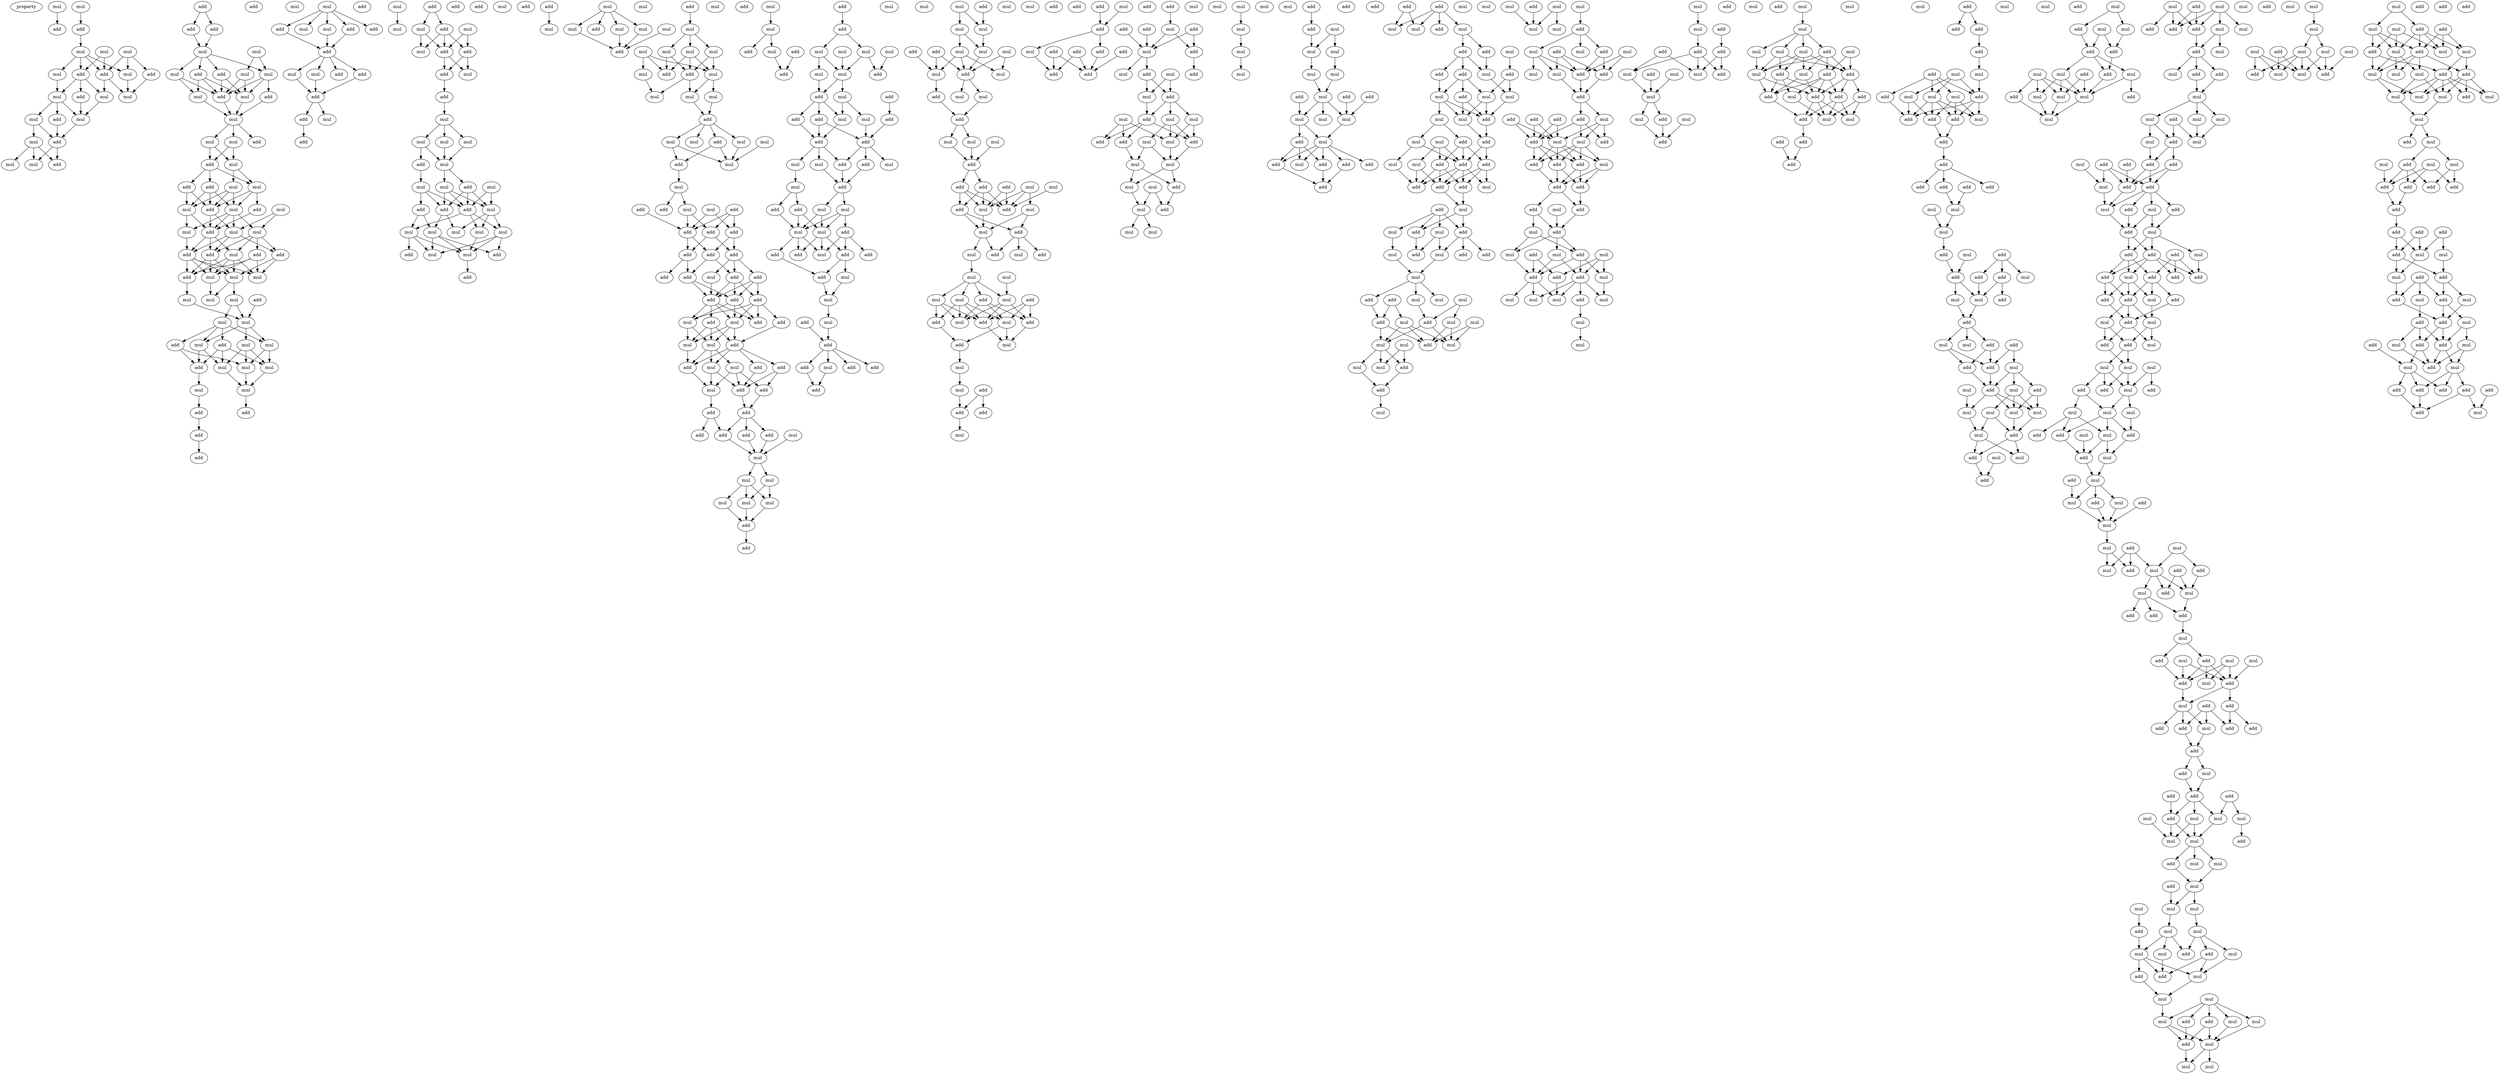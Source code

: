 digraph {
    node [fontcolor=black]
    property [mul=2,lf=1.9]
    0 [ label = mul ];
    1 [ label = add ];
    2 [ label = mul ];
    3 [ label = add ];
    4 [ label = mul ];
    5 [ label = mul ];
    6 [ label = mul ];
    7 [ label = add ];
    8 [ label = mul ];
    9 [ label = add ];
    10 [ label = add ];
    11 [ label = mul ];
    12 [ label = mul ];
    13 [ label = add ];
    14 [ label = mul ];
    15 [ label = mul ];
    16 [ label = mul ];
    17 [ label = add ];
    18 [ label = mul ];
    19 [ label = add ];
    20 [ label = mul ];
    21 [ label = mul ];
    22 [ label = mul ];
    23 [ label = add ];
    24 [ label = add ];
    25 [ label = add ];
    26 [ label = add ];
    27 [ label = add ];
    28 [ label = mul ];
    29 [ label = mul ];
    30 [ label = mul ];
    31 [ label = add ];
    32 [ label = mul ];
    33 [ label = mul ];
    34 [ label = add ];
    35 [ label = mul ];
    36 [ label = mul ];
    37 [ label = mul ];
    38 [ label = add ];
    39 [ label = add ];
    40 [ label = mul ];
    41 [ label = mul ];
    42 [ label = mul ];
    43 [ label = add ];
    44 [ label = mul ];
    45 [ label = add ];
    46 [ label = mul ];
    47 [ label = add ];
    48 [ label = mul ];
    49 [ label = add ];
    50 [ label = mul ];
    51 [ label = add ];
    52 [ label = add ];
    53 [ label = mul ];
    54 [ label = mul ];
    55 [ label = mul ];
    56 [ label = mul ];
    57 [ label = add ];
    58 [ label = mul ];
    59 [ label = add ];
    60 [ label = mul ];
    61 [ label = add ];
    62 [ label = add ];
    63 [ label = add ];
    64 [ label = mul ];
    65 [ label = mul ];
    66 [ label = mul ];
    67 [ label = add ];
    68 [ label = mul ];
    69 [ label = mul ];
    70 [ label = mul ];
    71 [ label = add ];
    72 [ label = mul ];
    73 [ label = mul ];
    74 [ label = mul ];
    75 [ label = add ];
    76 [ label = add ];
    77 [ label = mul ];
    78 [ label = mul ];
    79 [ label = mul ];
    80 [ label = mul ];
    81 [ label = mul ];
    82 [ label = add ];
    83 [ label = mul ];
    84 [ label = mul ];
    85 [ label = add ];
    86 [ label = add ];
    87 [ label = add ];
    88 [ label = add ];
    89 [ label = mul ];
    90 [ label = add ];
    91 [ label = mul ];
    92 [ label = mul ];
    93 [ label = add ];
    94 [ label = add ];
    95 [ label = add ];
    96 [ label = mul ];
    97 [ label = mul ];
    98 [ label = add ];
    99 [ label = add ];
    100 [ label = add ];
    101 [ label = add ];
    102 [ label = mul ];
    103 [ label = add ];
    104 [ label = mul ];
    105 [ label = add ];
    106 [ label = mul ];
    107 [ label = add ];
    108 [ label = mul ];
    109 [ label = mul ];
    110 [ label = add ];
    111 [ label = add ];
    112 [ label = add ];
    113 [ label = add ];
    114 [ label = mul ];
    115 [ label = add ];
    116 [ label = add ];
    117 [ label = mul ];
    118 [ label = mul ];
    119 [ label = add ];
    120 [ label = add ];
    121 [ label = add ];
    122 [ label = mul ];
    123 [ label = mul ];
    124 [ label = mul ];
    125 [ label = mul ];
    126 [ label = mul ];
    127 [ label = mul ];
    128 [ label = add ];
    129 [ label = add ];
    130 [ label = mul ];
    131 [ label = mul ];
    132 [ label = mul ];
    133 [ label = add ];
    134 [ label = add ];
    135 [ label = add ];
    136 [ label = mul ];
    137 [ label = mul ];
    138 [ label = mul ];
    139 [ label = mul ];
    140 [ label = mul ];
    141 [ label = mul ];
    142 [ label = add ];
    143 [ label = mul ];
    144 [ label = mul ];
    145 [ label = add ];
    146 [ label = add ];
    147 [ label = mul ];
    148 [ label = mul ];
    149 [ label = add ];
    150 [ label = mul ];
    151 [ label = mul ];
    152 [ label = mul ];
    153 [ label = add ];
    154 [ label = mul ];
    155 [ label = add ];
    156 [ label = mul ];
    157 [ label = mul ];
    158 [ label = mul ];
    159 [ label = mul ];
    160 [ label = mul ];
    161 [ label = mul ];
    162 [ label = add ];
    163 [ label = add ];
    164 [ label = mul ];
    165 [ label = mul ];
    166 [ label = mul ];
    167 [ label = mul ];
    168 [ label = mul ];
    169 [ label = add ];
    170 [ label = mul ];
    171 [ label = add ];
    172 [ label = mul ];
    173 [ label = mul ];
    174 [ label = mul ];
    175 [ label = add ];
    176 [ label = mul ];
    177 [ label = mul ];
    178 [ label = mul ];
    179 [ label = add ];
    180 [ label = add ];
    181 [ label = add ];
    182 [ label = mul ];
    183 [ label = add ];
    184 [ label = add ];
    185 [ label = add ];
    186 [ label = add ];
    187 [ label = add ];
    188 [ label = add ];
    189 [ label = mul ];
    190 [ label = add ];
    191 [ label = add ];
    192 [ label = add ];
    193 [ label = add ];
    194 [ label = add ];
    195 [ label = add ];
    196 [ label = add ];
    197 [ label = add ];
    198 [ label = add ];
    199 [ label = add ];
    200 [ label = mul ];
    201 [ label = mul ];
    202 [ label = mul ];
    203 [ label = add ];
    204 [ label = mul ];
    205 [ label = mul ];
    206 [ label = add ];
    207 [ label = mul ];
    208 [ label = add ];
    209 [ label = add ];
    210 [ label = mul ];
    211 [ label = add ];
    212 [ label = add ];
    213 [ label = add ];
    214 [ label = add ];
    215 [ label = add ];
    216 [ label = add ];
    217 [ label = add ];
    218 [ label = mul ];
    219 [ label = add ];
    220 [ label = mul ];
    221 [ label = mul ];
    222 [ label = mul ];
    223 [ label = mul ];
    224 [ label = mul ];
    225 [ label = mul ];
    226 [ label = add ];
    227 [ label = add ];
    228 [ label = mul ];
    229 [ label = add ];
    230 [ label = mul ];
    231 [ label = add ];
    232 [ label = add ];
    233 [ label = add ];
    234 [ label = mul ];
    235 [ label = add ];
    236 [ label = add ];
    237 [ label = mul ];
    238 [ label = mul ];
    239 [ label = mul ];
    240 [ label = mul ];
    241 [ label = mul ];
    242 [ label = add ];
    243 [ label = mul ];
    244 [ label = add ];
    245 [ label = mul ];
    246 [ label = add ];
    247 [ label = add ];
    248 [ label = mul ];
    249 [ label = add ];
    250 [ label = add ];
    251 [ label = mul ];
    252 [ label = add ];
    253 [ label = add ];
    254 [ label = mul ];
    255 [ label = mul ];
    256 [ label = add ];
    257 [ label = add ];
    258 [ label = mul ];
    259 [ label = add ];
    260 [ label = mul ];
    261 [ label = mul ];
    262 [ label = mul ];
    263 [ label = add ];
    264 [ label = add ];
    265 [ label = add ];
    266 [ label = mul ];
    267 [ label = mul ];
    268 [ label = add ];
    269 [ label = add ];
    270 [ label = add ];
    271 [ label = mul ];
    272 [ label = add ];
    273 [ label = add ];
    274 [ label = mul ];
    275 [ label = mul ];
    276 [ label = add ];
    277 [ label = mul ];
    278 [ label = mul ];
    279 [ label = add ];
    280 [ label = mul ];
    281 [ label = add ];
    282 [ label = mul ];
    283 [ label = add ];
    284 [ label = add ];
    285 [ label = add ];
    286 [ label = add ];
    287 [ label = mul ];
    288 [ label = mul ];
    289 [ label = mul ];
    290 [ label = mul ];
    291 [ label = mul ];
    292 [ label = mul ];
    293 [ label = mul ];
    294 [ label = add ];
    295 [ label = add ];
    296 [ label = mul ];
    297 [ label = add ];
    298 [ label = mul ];
    299 [ label = add ];
    300 [ label = mul ];
    301 [ label = mul ];
    302 [ label = add ];
    303 [ label = mul ];
    304 [ label = mul ];
    305 [ label = mul ];
    306 [ label = add ];
    307 [ label = add ];
    308 [ label = add ];
    309 [ label = add ];
    310 [ label = mul ];
    311 [ label = mul ];
    312 [ label = mul ];
    313 [ label = add ];
    314 [ label = add ];
    315 [ label = mul ];
    316 [ label = add ];
    317 [ label = mul ];
    318 [ label = add ];
    319 [ label = mul ];
    320 [ label = add ];
    321 [ label = mul ];
    322 [ label = mul ];
    323 [ label = mul ];
    324 [ label = mul ];
    325 [ label = add ];
    326 [ label = mul ];
    327 [ label = mul ];
    328 [ label = add ];
    329 [ label = add ];
    330 [ label = mul ];
    331 [ label = add ];
    332 [ label = mul ];
    333 [ label = add ];
    334 [ label = add ];
    335 [ label = mul ];
    336 [ label = mul ];
    337 [ label = add ];
    338 [ label = mul ];
    339 [ label = mul ];
    340 [ label = add ];
    341 [ label = add ];
    342 [ label = add ];
    343 [ label = add ];
    344 [ label = add ];
    345 [ label = mul ];
    346 [ label = mul ];
    347 [ label = add ];
    348 [ label = add ];
    349 [ label = mul ];
    350 [ label = add ];
    351 [ label = add ];
    352 [ label = add ];
    353 [ label = add ];
    354 [ label = add ];
    355 [ label = add ];
    356 [ label = add ];
    357 [ label = mul ];
    358 [ label = add ];
    359 [ label = add ];
    360 [ label = add ];
    361 [ label = mul ];
    362 [ label = add ];
    363 [ label = mul ];
    364 [ label = add ];
    365 [ label = add ];
    366 [ label = mul ];
    367 [ label = add ];
    368 [ label = mul ];
    369 [ label = mul ];
    370 [ label = mul ];
    371 [ label = mul ];
    372 [ label = mul ];
    373 [ label = add ];
    374 [ label = add ];
    375 [ label = mul ];
    376 [ label = add ];
    377 [ label = add ];
    378 [ label = mul ];
    379 [ label = mul ];
    380 [ label = mul ];
    381 [ label = mul ];
    382 [ label = add ];
    383 [ label = mul ];
    384 [ label = mul ];
    385 [ label = add ];
    386 [ label = mul ];
    387 [ label = mul ];
    388 [ label = mul ];
    389 [ label = mul ];
    390 [ label = mul ];
    391 [ label = mul ];
    392 [ label = mul ];
    393 [ label = mul ];
    394 [ label = mul ];
    395 [ label = add ];
    396 [ label = add ];
    397 [ label = add ];
    398 [ label = mul ];
    399 [ label = add ];
    400 [ label = mul ];
    401 [ label = mul ];
    402 [ label = mul ];
    403 [ label = mul ];
    404 [ label = add ];
    405 [ label = add ];
    406 [ label = mul ];
    407 [ label = add ];
    408 [ label = mul ];
    409 [ label = mul ];
    410 [ label = mul ];
    411 [ label = add ];
    412 [ label = mul ];
    413 [ label = add ];
    414 [ label = add ];
    415 [ label = add ];
    416 [ label = mul ];
    417 [ label = add ];
    418 [ label = add ];
    419 [ label = add ];
    420 [ label = mul ];
    421 [ label = add ];
    422 [ label = mul ];
    423 [ label = add ];
    424 [ label = mul ];
    425 [ label = mul ];
    426 [ label = mul ];
    427 [ label = add ];
    428 [ label = add ];
    429 [ label = add ];
    430 [ label = mul ];
    431 [ label = add ];
    432 [ label = add ];
    433 [ label = mul ];
    434 [ label = add ];
    435 [ label = mul ];
    436 [ label = mul ];
    437 [ label = mul ];
    438 [ label = mul ];
    439 [ label = add ];
    440 [ label = add ];
    441 [ label = mul ];
    442 [ label = add ];
    443 [ label = mul ];
    444 [ label = add ];
    445 [ label = mul ];
    446 [ label = add ];
    447 [ label = mul ];
    448 [ label = add ];
    449 [ label = add ];
    450 [ label = add ];
    451 [ label = add ];
    452 [ label = mul ];
    453 [ label = mul ];
    454 [ label = add ];
    455 [ label = mul ];
    456 [ label = mul ];
    457 [ label = add ];
    458 [ label = add ];
    459 [ label = mul ];
    460 [ label = add ];
    461 [ label = add ];
    462 [ label = mul ];
    463 [ label = add ];
    464 [ label = mul ];
    465 [ label = mul ];
    466 [ label = mul ];
    467 [ label = add ];
    468 [ label = mul ];
    469 [ label = add ];
    470 [ label = mul ];
    471 [ label = add ];
    472 [ label = add ];
    473 [ label = mul ];
    474 [ label = mul ];
    475 [ label = mul ];
    476 [ label = mul ];
    477 [ label = mul ];
    478 [ label = add ];
    479 [ label = mul ];
    480 [ label = add ];
    481 [ label = mul ];
    482 [ label = add ];
    483 [ label = mul ];
    484 [ label = mul ];
    485 [ label = mul ];
    486 [ label = mul ];
    487 [ label = add ];
    488 [ label = mul ];
    489 [ label = mul ];
    490 [ label = mul ];
    491 [ label = add ];
    492 [ label = add ];
    493 [ label = mul ];
    494 [ label = mul ];
    495 [ label = mul ];
    496 [ label = add ];
    497 [ label = mul ];
    498 [ label = add ];
    499 [ label = add ];
    500 [ label = mul ];
    501 [ label = add ];
    502 [ label = add ];
    503 [ label = add ];
    504 [ label = add ];
    505 [ label = mul ];
    506 [ label = add ];
    507 [ label = mul ];
    508 [ label = mul ];
    509 [ label = add ];
    510 [ label = add ];
    511 [ label = add ];
    512 [ label = add ];
    513 [ label = mul ];
    514 [ label = add ];
    515 [ label = add ];
    516 [ label = add ];
    517 [ label = add ];
    518 [ label = mul ];
    519 [ label = add ];
    520 [ label = mul ];
    521 [ label = add ];
    522 [ label = add ];
    523 [ label = mul ];
    524 [ label = mul ];
    525 [ label = mul ];
    526 [ label = add ];
    527 [ label = mul ];
    528 [ label = add ];
    529 [ label = add ];
    530 [ label = add ];
    531 [ label = mul ];
    532 [ label = mul ];
    533 [ label = mul ];
    534 [ label = add ];
    535 [ label = mul ];
    536 [ label = mul ];
    537 [ label = mul ];
    538 [ label = mul ];
    539 [ label = add ];
    540 [ label = add ];
    541 [ label = mul ];
    542 [ label = add ];
    543 [ label = add ];
    544 [ label = add ];
    545 [ label = mul ];
    546 [ label = mul ];
    547 [ label = add ];
    548 [ label = mul ];
    549 [ label = add ];
    550 [ label = mul ];
    551 [ label = add ];
    552 [ label = mul ];
    553 [ label = mul ];
    554 [ label = mul ];
    555 [ label = add ];
    556 [ label = add ];
    557 [ label = mul ];
    558 [ label = mul ];
    559 [ label = mul ];
    560 [ label = mul ];
    561 [ label = add ];
    562 [ label = mul ];
    563 [ label = mul ];
    564 [ label = mul ];
    565 [ label = add ];
    566 [ label = add ];
    567 [ label = mul ];
    568 [ label = mul ];
    569 [ label = add ];
    570 [ label = add ];
    571 [ label = add ];
    572 [ label = mul ];
    573 [ label = add ];
    574 [ label = add ];
    575 [ label = add ];
    576 [ label = mul ];
    577 [ label = mul ];
    578 [ label = add ];
    579 [ label = add ];
    580 [ label = add ];
    581 [ label = mul ];
    582 [ label = add ];
    583 [ label = mul ];
    584 [ label = add ];
    585 [ label = add ];
    586 [ label = add ];
    587 [ label = mul ];
    588 [ label = mul ];
    589 [ label = add ];
    590 [ label = mul ];
    591 [ label = add ];
    592 [ label = add ];
    593 [ label = mul ];
    594 [ label = mul ];
    595 [ label = add ];
    596 [ label = mul ];
    597 [ label = add ];
    598 [ label = add ];
    599 [ label = add ];
    600 [ label = add ];
    601 [ label = add ];
    602 [ label = add ];
    603 [ label = add ];
    604 [ label = add ];
    605 [ label = mul ];
    606 [ label = mul ];
    607 [ label = mul ];
    608 [ label = add ];
    609 [ label = mul ];
    610 [ label = add ];
    611 [ label = mul ];
    612 [ label = add ];
    613 [ label = mul ];
    614 [ label = add ];
    615 [ label = add ];
    616 [ label = add ];
    617 [ label = mul ];
    618 [ label = mul ];
    619 [ label = add ];
    620 [ label = mul ];
    621 [ label = add ];
    622 [ label = mul ];
    623 [ label = add ];
    624 [ label = add ];
    625 [ label = add ];
    626 [ label = mul ];
    627 [ label = add ];
    628 [ label = mul ];
    629 [ label = add ];
    630 [ label = mul ];
    631 [ label = mul ];
    632 [ label = mul ];
    633 [ label = mul ];
    634 [ label = mul ];
    635 [ label = mul ];
    636 [ label = add ];
    637 [ label = add ];
    638 [ label = add ];
    639 [ label = mul ];
    640 [ label = mul ];
    641 [ label = add ];
    642 [ label = mul ];
    643 [ label = add ];
    644 [ label = mul ];
    645 [ label = mul ];
    646 [ label = add ];
    647 [ label = add ];
    648 [ label = mul ];
    649 [ label = mul ];
    650 [ label = add ];
    651 [ label = mul ];
    652 [ label = add ];
    653 [ label = mul ];
    654 [ label = add ];
    655 [ label = add ];
    656 [ label = mul ];
    657 [ label = mul ];
    658 [ label = mul ];
    659 [ label = mul ];
    660 [ label = mul ];
    661 [ label = add ];
    662 [ label = mul ];
    663 [ label = add ];
    664 [ label = mul ];
    665 [ label = add ];
    666 [ label = add ];
    667 [ label = mul ];
    668 [ label = add ];
    669 [ label = mul ];
    670 [ label = add ];
    671 [ label = mul ];
    672 [ label = add ];
    673 [ label = mul ];
    674 [ label = mul ];
    675 [ label = mul ];
    676 [ label = mul ];
    677 [ label = add ];
    678 [ label = mul ];
    679 [ label = mul ];
    680 [ label = add ];
    681 [ label = add ];
    682 [ label = add ];
    683 [ label = add ];
    684 [ label = mul ];
    685 [ label = add ];
    686 [ label = add ];
    687 [ label = add ];
    688 [ label = mul ];
    689 [ label = add ];
    690 [ label = add ];
    691 [ label = mul ];
    692 [ label = mul ];
    693 [ label = mul ];
    694 [ label = add ];
    695 [ label = add ];
    696 [ label = mul ];
    697 [ label = add ];
    698 [ label = add ];
    699 [ label = add ];
    700 [ label = mul ];
    701 [ label = add ];
    702 [ label = add ];
    703 [ label = add ];
    704 [ label = mul ];
    705 [ label = add ];
    706 [ label = add ];
    707 [ label = add ];
    708 [ label = mul ];
    709 [ label = add ];
    710 [ label = mul ];
    711 [ label = add ];
    712 [ label = add ];
    713 [ label = mul ];
    714 [ label = mul ];
    715 [ label = mul ];
    716 [ label = mul ];
    717 [ label = add ];
    718 [ label = add ];
    719 [ label = mul ];
    720 [ label = add ];
    721 [ label = mul ];
    722 [ label = mul ];
    723 [ label = mul ];
    724 [ label = mul ];
    725 [ label = add ];
    726 [ label = add ];
    727 [ label = mul ];
    728 [ label = add ];
    729 [ label = mul ];
    730 [ label = add ];
    731 [ label = mul ];
    732 [ label = add ];
    733 [ label = mul ];
    734 [ label = add ];
    735 [ label = add ];
    736 [ label = mul ];
    737 [ label = mul ];
    738 [ label = add ];
    739 [ label = mul ];
    740 [ label = mul ];
    741 [ label = add ];
    742 [ label = mul ];
    743 [ label = add ];
    744 [ label = add ];
    745 [ label = mul ];
    746 [ label = mul ];
    747 [ label = mul ];
    748 [ label = add ];
    749 [ label = add ];
    750 [ label = add ];
    751 [ label = add ];
    752 [ label = add ];
    753 [ label = mul ];
    754 [ label = mul ];
    755 [ label = mul ];
    756 [ label = add ];
    757 [ label = add ];
    758 [ label = mul ];
    759 [ label = mul ];
    760 [ label = add ];
    761 [ label = add ];
    762 [ label = add ];
    763 [ label = mul ];
    764 [ label = add ];
    765 [ label = add ];
    766 [ label = add ];
    767 [ label = add ];
    768 [ label = mul ];
    769 [ label = add ];
    770 [ label = add ];
    771 [ label = mul ];
    772 [ label = add ];
    773 [ label = mul ];
    774 [ label = add ];
    775 [ label = add ];
    776 [ label = add ];
    777 [ label = mul ];
    778 [ label = mul ];
    779 [ label = add ];
    780 [ label = mul ];
    781 [ label = mul ];
    782 [ label = mul ];
    783 [ label = mul ];
    784 [ label = add ];
    785 [ label = mul ];
    786 [ label = mul ];
    787 [ label = add ];
    788 [ label = add ];
    789 [ label = mul ];
    790 [ label = mul ];
    791 [ label = mul ];
    792 [ label = mul ];
    793 [ label = mul ];
    794 [ label = add ];
    795 [ label = mul ];
    796 [ label = add ];
    797 [ label = mul ];
    798 [ label = mul ];
    799 [ label = add ];
    800 [ label = mul ];
    801 [ label = add ];
    802 [ label = add ];
    803 [ label = mul ];
    804 [ label = mul ];
    805 [ label = mul ];
    806 [ label = mul ];
    807 [ label = add ];
    808 [ label = add ];
    809 [ label = mul ];
    810 [ label = mul ];
    811 [ label = add ];
    812 [ label = mul ];
    813 [ label = mul ];
    814 [ label = mul ];
    815 [ label = mul ];
    816 [ label = mul ];
    817 [ label = mul ];
    818 [ label = mul ];
    819 [ label = mul ];
    820 [ label = mul ];
    821 [ label = add ];
    822 [ label = mul ];
    823 [ label = add ];
    824 [ label = mul ];
    825 [ label = add ];
    826 [ label = mul ];
    827 [ label = add ];
    828 [ label = mul ];
    829 [ label = mul ];
    830 [ label = add ];
    831 [ label = add ];
    832 [ label = mul ];
    833 [ label = mul ];
    834 [ label = mul ];
    835 [ label = add ];
    836 [ label = add ];
    837 [ label = mul ];
    838 [ label = mul ];
    839 [ label = mul ];
    840 [ label = add ];
    841 [ label = mul ];
    842 [ label = mul ];
    843 [ label = mul ];
    844 [ label = add ];
    845 [ label = mul ];
    846 [ label = mul ];
    847 [ label = add ];
    848 [ label = mul ];
    849 [ label = mul ];
    850 [ label = add ];
    851 [ label = mul ];
    852 [ label = mul ];
    853 [ label = add ];
    854 [ label = add ];
    855 [ label = add ];
    856 [ label = add ];
    857 [ label = add ];
    858 [ label = add ];
    859 [ label = add ];
    860 [ label = add ];
    861 [ label = add ];
    862 [ label = add ];
    863 [ label = mul ];
    864 [ label = add ];
    865 [ label = mul ];
    866 [ label = add ];
    867 [ label = add ];
    868 [ label = mul ];
    869 [ label = add ];
    870 [ label = mul ];
    871 [ label = add ];
    872 [ label = mul ];
    873 [ label = add ];
    874 [ label = add ];
    875 [ label = mul ];
    876 [ label = mul ];
    877 [ label = add ];
    878 [ label = add ];
    879 [ label = add ];
    880 [ label = mul ];
    881 [ label = add ];
    882 [ label = mul ];
    883 [ label = mul ];
    884 [ label = add ];
    885 [ label = add ];
    886 [ label = add ];
    887 [ label = add ];
    888 [ label = add ];
    889 [ label = mul ];
    890 [ label = add ];
    891 [ label = add ];
    0 -> 1 [ name = 0 ];
    2 -> 3 [ name = 1 ];
    3 -> 5 [ name = 2 ];
    4 -> 7 [ name = 3 ];
    4 -> 10 [ name = 4 ];
    5 -> 7 [ name = 5 ];
    5 -> 8 [ name = 6 ];
    5 -> 10 [ name = 7 ];
    5 -> 11 [ name = 8 ];
    6 -> 7 [ name = 9 ];
    6 -> 8 [ name = 10 ];
    6 -> 9 [ name = 11 ];
    7 -> 14 [ name = 12 ];
    7 -> 15 [ name = 13 ];
    8 -> 15 [ name = 14 ];
    9 -> 15 [ name = 15 ];
    10 -> 12 [ name = 16 ];
    10 -> 13 [ name = 17 ];
    10 -> 14 [ name = 18 ];
    11 -> 12 [ name = 19 ];
    12 -> 16 [ name = 20 ];
    12 -> 17 [ name = 21 ];
    12 -> 18 [ name = 22 ];
    13 -> 16 [ name = 23 ];
    14 -> 16 [ name = 24 ];
    16 -> 19 [ name = 25 ];
    17 -> 19 [ name = 26 ];
    18 -> 19 [ name = 27 ];
    18 -> 20 [ name = 28 ];
    19 -> 22 [ name = 29 ];
    19 -> 23 [ name = 30 ];
    20 -> 21 [ name = 31 ];
    20 -> 22 [ name = 32 ];
    20 -> 23 [ name = 33 ];
    24 -> 26 [ name = 34 ];
    24 -> 27 [ name = 35 ];
    26 -> 29 [ name = 36 ];
    27 -> 29 [ name = 37 ];
    29 -> 31 [ name = 38 ];
    29 -> 33 [ name = 39 ];
    29 -> 34 [ name = 40 ];
    29 -> 35 [ name = 41 ];
    30 -> 32 [ name = 42 ];
    30 -> 35 [ name = 43 ];
    31 -> 36 [ name = 44 ];
    31 -> 37 [ name = 45 ];
    31 -> 39 [ name = 46 ];
    32 -> 36 [ name = 47 ];
    32 -> 39 [ name = 48 ];
    33 -> 37 [ name = 49 ];
    33 -> 39 [ name = 50 ];
    34 -> 36 [ name = 51 ];
    34 -> 39 [ name = 52 ];
    35 -> 36 [ name = 53 ];
    35 -> 38 [ name = 54 ];
    35 -> 39 [ name = 55 ];
    36 -> 40 [ name = 56 ];
    37 -> 40 [ name = 57 ];
    38 -> 40 [ name = 58 ];
    39 -> 40 [ name = 59 ];
    40 -> 41 [ name = 60 ];
    40 -> 42 [ name = 61 ];
    40 -> 43 [ name = 62 ];
    41 -> 44 [ name = 63 ];
    41 -> 45 [ name = 64 ];
    42 -> 44 [ name = 65 ];
    42 -> 45 [ name = 66 ];
    44 -> 46 [ name = 67 ];
    44 -> 48 [ name = 68 ];
    45 -> 47 [ name = 69 ];
    45 -> 48 [ name = 70 ];
    45 -> 49 [ name = 71 ];
    46 -> 50 [ name = 72 ];
    46 -> 52 [ name = 73 ];
    46 -> 53 [ name = 74 ];
    47 -> 50 [ name = 75 ];
    47 -> 52 [ name = 76 ];
    48 -> 51 [ name = 77 ];
    48 -> 52 [ name = 78 ];
    48 -> 53 [ name = 79 ];
    49 -> 50 [ name = 80 ];
    49 -> 52 [ name = 81 ];
    49 -> 53 [ name = 82 ];
    50 -> 57 [ name = 83 ];
    50 -> 58 [ name = 84 ];
    51 -> 57 [ name = 85 ];
    52 -> 56 [ name = 86 ];
    52 -> 57 [ name = 87 ];
    53 -> 55 [ name = 88 ];
    53 -> 56 [ name = 89 ];
    53 -> 57 [ name = 90 ];
    53 -> 58 [ name = 91 ];
    54 -> 55 [ name = 92 ];
    54 -> 56 [ name = 93 ];
    55 -> 59 [ name = 94 ];
    55 -> 60 [ name = 95 ];
    55 -> 61 [ name = 96 ];
    55 -> 62 [ name = 97 ];
    56 -> 59 [ name = 98 ];
    56 -> 62 [ name = 99 ];
    56 -> 63 [ name = 100 ];
    57 -> 59 [ name = 101 ];
    57 -> 60 [ name = 102 ];
    57 -> 63 [ name = 103 ];
    58 -> 63 [ name = 104 ];
    59 -> 65 [ name = 105 ];
    59 -> 66 [ name = 106 ];
    59 -> 67 [ name = 107 ];
    60 -> 64 [ name = 108 ];
    60 -> 65 [ name = 109 ];
    60 -> 66 [ name = 110 ];
    60 -> 67 [ name = 111 ];
    61 -> 64 [ name = 112 ];
    61 -> 65 [ name = 113 ];
    61 -> 67 [ name = 114 ];
    62 -> 64 [ name = 115 ];
    62 -> 66 [ name = 116 ];
    63 -> 64 [ name = 117 ];
    63 -> 65 [ name = 118 ];
    63 -> 66 [ name = 119 ];
    63 -> 67 [ name = 120 ];
    65 -> 70 [ name = 121 ];
    66 -> 68 [ name = 122 ];
    66 -> 70 [ name = 123 ];
    67 -> 69 [ name = 124 ];
    68 -> 72 [ name = 125 ];
    68 -> 73 [ name = 126 ];
    69 -> 72 [ name = 127 ];
    71 -> 72 [ name = 128 ];
    72 -> 74 [ name = 129 ];
    72 -> 77 [ name = 130 ];
    72 -> 78 [ name = 131 ];
    73 -> 74 [ name = 132 ];
    73 -> 75 [ name = 133 ];
    73 -> 76 [ name = 134 ];
    73 -> 78 [ name = 135 ];
    74 -> 80 [ name = 136 ];
    74 -> 82 [ name = 137 ];
    75 -> 80 [ name = 138 ];
    75 -> 81 [ name = 139 ];
    75 -> 82 [ name = 140 ];
    76 -> 79 [ name = 141 ];
    76 -> 82 [ name = 142 ];
    77 -> 79 [ name = 143 ];
    77 -> 80 [ name = 144 ];
    77 -> 81 [ name = 145 ];
    78 -> 79 [ name = 146 ];
    78 -> 81 [ name = 147 ];
    79 -> 84 [ name = 148 ];
    80 -> 84 [ name = 149 ];
    81 -> 84 [ name = 150 ];
    82 -> 83 [ name = 151 ];
    83 -> 86 [ name = 152 ];
    84 -> 85 [ name = 153 ];
    86 -> 87 [ name = 154 ];
    87 -> 88 [ name = 155 ];
    89 -> 90 [ name = 156 ];
    89 -> 91 [ name = 157 ];
    89 -> 92 [ name = 158 ];
    89 -> 93 [ name = 159 ];
    89 -> 94 [ name = 160 ];
    90 -> 95 [ name = 161 ];
    92 -> 95 [ name = 162 ];
    93 -> 95 [ name = 163 ];
    95 -> 96 [ name = 164 ];
    95 -> 97 [ name = 165 ];
    95 -> 98 [ name = 166 ];
    95 -> 100 [ name = 167 ];
    96 -> 101 [ name = 168 ];
    97 -> 101 [ name = 169 ];
    100 -> 101 [ name = 170 ];
    101 -> 103 [ name = 171 ];
    101 -> 104 [ name = 172 ];
    102 -> 106 [ name = 173 ];
    103 -> 105 [ name = 174 ];
    107 -> 109 [ name = 175 ];
    107 -> 110 [ name = 176 ];
    108 -> 113 [ name = 177 ];
    108 -> 115 [ name = 178 ];
    109 -> 114 [ name = 179 ];
    109 -> 115 [ name = 180 ];
    110 -> 113 [ name = 181 ];
    110 -> 114 [ name = 182 ];
    110 -> 115 [ name = 183 ];
    113 -> 116 [ name = 184 ];
    113 -> 117 [ name = 185 ];
    115 -> 116 [ name = 186 ];
    115 -> 117 [ name = 187 ];
    116 -> 121 [ name = 188 ];
    120 -> 122 [ name = 189 ];
    121 -> 123 [ name = 190 ];
    123 -> 124 [ name = 191 ];
    123 -> 125 [ name = 192 ];
    123 -> 126 [ name = 193 ];
    124 -> 127 [ name = 194 ];
    125 -> 127 [ name = 195 ];
    125 -> 128 [ name = 196 ];
    126 -> 127 [ name = 197 ];
    127 -> 129 [ name = 198 ];
    127 -> 132 [ name = 199 ];
    128 -> 131 [ name = 200 ];
    129 -> 134 [ name = 201 ];
    129 -> 135 [ name = 202 ];
    129 -> 136 [ name = 203 ];
    130 -> 134 [ name = 204 ];
    130 -> 136 [ name = 205 ];
    131 -> 133 [ name = 206 ];
    131 -> 134 [ name = 207 ];
    131 -> 135 [ name = 208 ];
    132 -> 134 [ name = 209 ];
    132 -> 135 [ name = 210 ];
    132 -> 136 [ name = 211 ];
    133 -> 137 [ name = 212 ];
    133 -> 141 [ name = 213 ];
    134 -> 137 [ name = 214 ];
    134 -> 138 [ name = 215 ];
    134 -> 139 [ name = 216 ];
    135 -> 140 [ name = 217 ];
    135 -> 141 [ name = 218 ];
    136 -> 138 [ name = 219 ];
    136 -> 139 [ name = 220 ];
    136 -> 140 [ name = 221 ];
    137 -> 142 [ name = 222 ];
    137 -> 143 [ name = 223 ];
    137 -> 144 [ name = 224 ];
    138 -> 144 [ name = 225 ];
    139 -> 143 [ name = 226 ];
    139 -> 144 [ name = 227 ];
    139 -> 145 [ name = 228 ];
    141 -> 143 [ name = 229 ];
    141 -> 144 [ name = 230 ];
    141 -> 145 [ name = 231 ];
    144 -> 146 [ name = 232 ];
    147 -> 148 [ name = 233 ];
    147 -> 149 [ name = 234 ];
    147 -> 150 [ name = 235 ];
    147 -> 152 [ name = 236 ];
    148 -> 153 [ name = 237 ];
    150 -> 153 [ name = 238 ];
    151 -> 153 [ name = 239 ];
    152 -> 153 [ name = 240 ];
    155 -> 156 [ name = 241 ];
    156 -> 157 [ name = 242 ];
    156 -> 159 [ name = 243 ];
    156 -> 161 [ name = 244 ];
    157 -> 162 [ name = 245 ];
    157 -> 163 [ name = 246 ];
    159 -> 162 [ name = 247 ];
    159 -> 163 [ name = 248 ];
    159 -> 164 [ name = 249 ];
    160 -> 163 [ name = 250 ];
    160 -> 164 [ name = 251 ];
    160 -> 165 [ name = 252 ];
    161 -> 162 [ name = 253 ];
    161 -> 164 [ name = 254 ];
    162 -> 166 [ name = 255 ];
    162 -> 167 [ name = 256 ];
    164 -> 166 [ name = 257 ];
    164 -> 168 [ name = 258 ];
    165 -> 167 [ name = 259 ];
    166 -> 169 [ name = 260 ];
    168 -> 169 [ name = 261 ];
    169 -> 170 [ name = 262 ];
    169 -> 171 [ name = 263 ];
    169 -> 173 [ name = 264 ];
    169 -> 174 [ name = 265 ];
    170 -> 175 [ name = 266 ];
    170 -> 176 [ name = 267 ];
    171 -> 175 [ name = 268 ];
    171 -> 176 [ name = 269 ];
    172 -> 176 [ name = 270 ];
    173 -> 176 [ name = 271 ];
    175 -> 177 [ name = 272 ];
    177 -> 178 [ name = 273 ];
    177 -> 180 [ name = 274 ];
    178 -> 183 [ name = 275 ];
    178 -> 184 [ name = 276 ];
    179 -> 184 [ name = 277 ];
    181 -> 183 [ name = 278 ];
    181 -> 184 [ name = 279 ];
    181 -> 185 [ name = 280 ];
    182 -> 184 [ name = 281 ];
    182 -> 185 [ name = 282 ];
    183 -> 186 [ name = 283 ];
    183 -> 188 [ name = 284 ];
    184 -> 186 [ name = 285 ];
    184 -> 187 [ name = 286 ];
    185 -> 187 [ name = 287 ];
    185 -> 188 [ name = 288 ];
    186 -> 190 [ name = 289 ];
    186 -> 192 [ name = 290 ];
    187 -> 190 [ name = 291 ];
    187 -> 191 [ name = 292 ];
    188 -> 189 [ name = 293 ];
    188 -> 191 [ name = 294 ];
    188 -> 193 [ name = 295 ];
    189 -> 195 [ name = 296 ];
    190 -> 194 [ name = 297 ];
    190 -> 195 [ name = 298 ];
    191 -> 194 [ name = 299 ];
    191 -> 195 [ name = 300 ];
    191 -> 196 [ name = 301 ];
    193 -> 194 [ name = 302 ];
    193 -> 195 [ name = 303 ];
    193 -> 196 [ name = 304 ];
    194 -> 199 [ name = 305 ];
    194 -> 200 [ name = 306 ];
    194 -> 201 [ name = 307 ];
    195 -> 197 [ name = 308 ];
    195 -> 199 [ name = 309 ];
    195 -> 200 [ name = 310 ];
    195 -> 201 [ name = 311 ];
    196 -> 198 [ name = 312 ];
    196 -> 199 [ name = 313 ];
    196 -> 200 [ name = 314 ];
    196 -> 201 [ name = 315 ];
    197 -> 202 [ name = 316 ];
    197 -> 203 [ name = 317 ];
    197 -> 204 [ name = 318 ];
    198 -> 203 [ name = 319 ];
    200 -> 202 [ name = 320 ];
    200 -> 203 [ name = 321 ];
    200 -> 204 [ name = 322 ];
    201 -> 202 [ name = 323 ];
    201 -> 204 [ name = 324 ];
    202 -> 208 [ name = 325 ];
    203 -> 206 [ name = 326 ];
    203 -> 207 [ name = 327 ];
    203 -> 208 [ name = 328 ];
    203 -> 209 [ name = 329 ];
    204 -> 205 [ name = 330 ];
    204 -> 207 [ name = 331 ];
    204 -> 208 [ name = 332 ];
    205 -> 210 [ name = 333 ];
    205 -> 211 [ name = 334 ];
    205 -> 212 [ name = 335 ];
    206 -> 212 [ name = 336 ];
    207 -> 210 [ name = 337 ];
    207 -> 212 [ name = 338 ];
    208 -> 210 [ name = 339 ];
    209 -> 211 [ name = 340 ];
    209 -> 212 [ name = 341 ];
    210 -> 213 [ name = 342 ];
    211 -> 214 [ name = 343 ];
    212 -> 214 [ name = 344 ];
    213 -> 215 [ name = 345 ];
    213 -> 219 [ name = 346 ];
    214 -> 216 [ name = 347 ];
    214 -> 217 [ name = 348 ];
    214 -> 219 [ name = 349 ];
    216 -> 220 [ name = 350 ];
    217 -> 220 [ name = 351 ];
    218 -> 220 [ name = 352 ];
    219 -> 220 [ name = 353 ];
    220 -> 221 [ name = 354 ];
    220 -> 222 [ name = 355 ];
    221 -> 223 [ name = 356 ];
    221 -> 224 [ name = 357 ];
    221 -> 225 [ name = 358 ];
    222 -> 224 [ name = 359 ];
    222 -> 225 [ name = 360 ];
    223 -> 226 [ name = 361 ];
    224 -> 226 [ name = 362 ];
    225 -> 226 [ name = 363 ];
    226 -> 229 [ name = 364 ];
    228 -> 230 [ name = 365 ];
    230 -> 232 [ name = 366 ];
    230 -> 234 [ name = 367 ];
    231 -> 235 [ name = 368 ];
    233 -> 236 [ name = 369 ];
    234 -> 235 [ name = 370 ];
    236 -> 238 [ name = 371 ];
    236 -> 240 [ name = 372 ];
    237 -> 242 [ name = 373 ];
    238 -> 241 [ name = 374 ];
    238 -> 243 [ name = 375 ];
    239 -> 243 [ name = 376 ];
    240 -> 242 [ name = 377 ];
    240 -> 243 [ name = 378 ];
    241 -> 246 [ name = 379 ];
    243 -> 245 [ name = 380 ];
    243 -> 246 [ name = 381 ];
    244 -> 249 [ name = 382 ];
    245 -> 248 [ name = 383 ];
    245 -> 251 [ name = 384 ];
    246 -> 247 [ name = 385 ];
    246 -> 250 [ name = 386 ];
    246 -> 251 [ name = 387 ];
    247 -> 252 [ name = 388 ];
    247 -> 253 [ name = 389 ];
    248 -> 253 [ name = 390 ];
    249 -> 253 [ name = 391 ];
    250 -> 252 [ name = 392 ];
    251 -> 252 [ name = 393 ];
    252 -> 254 [ name = 394 ];
    252 -> 255 [ name = 395 ];
    252 -> 256 [ name = 396 ];
    253 -> 256 [ name = 397 ];
    253 -> 257 [ name = 398 ];
    253 -> 258 [ name = 399 ];
    254 -> 260 [ name = 400 ];
    255 -> 259 [ name = 401 ];
    256 -> 259 [ name = 402 ];
    257 -> 259 [ name = 403 ];
    259 -> 261 [ name = 404 ];
    259 -> 262 [ name = 405 ];
    260 -> 263 [ name = 406 ];
    260 -> 264 [ name = 407 ];
    261 -> 266 [ name = 408 ];
    261 -> 267 [ name = 409 ];
    262 -> 265 [ name = 410 ];
    262 -> 266 [ name = 411 ];
    262 -> 267 [ name = 412 ];
    263 -> 266 [ name = 413 ];
    263 -> 267 [ name = 414 ];
    264 -> 266 [ name = 415 ];
    265 -> 269 [ name = 416 ];
    265 -> 271 [ name = 417 ];
    265 -> 272 [ name = 418 ];
    266 -> 268 [ name = 419 ];
    266 -> 270 [ name = 420 ];
    266 -> 271 [ name = 421 ];
    267 -> 268 [ name = 422 ];
    267 -> 269 [ name = 423 ];
    267 -> 271 [ name = 424 ];
    269 -> 273 [ name = 425 ];
    269 -> 274 [ name = 426 ];
    270 -> 273 [ name = 427 ];
    273 -> 275 [ name = 428 ];
    274 -> 275 [ name = 429 ];
    275 -> 278 [ name = 430 ];
    276 -> 279 [ name = 431 ];
    278 -> 279 [ name = 432 ];
    279 -> 281 [ name = 433 ];
    279 -> 282 [ name = 434 ];
    279 -> 283 [ name = 435 ];
    279 -> 284 [ name = 436 ];
    281 -> 285 [ name = 437 ];
    282 -> 285 [ name = 438 ];
    286 -> 290 [ name = 439 ];
    288 -> 289 [ name = 440 ];
    288 -> 290 [ name = 441 ];
    289 -> 291 [ name = 442 ];
    289 -> 292 [ name = 443 ];
    290 -> 291 [ name = 444 ];
    291 -> 297 [ name = 445 ];
    292 -> 296 [ name = 446 ];
    292 -> 297 [ name = 447 ];
    292 -> 298 [ name = 448 ];
    293 -> 297 [ name = 449 ];
    293 -> 298 [ name = 450 ];
    294 -> 296 [ name = 451 ];
    295 -> 296 [ name = 452 ];
    295 -> 297 [ name = 453 ];
    296 -> 299 [ name = 454 ];
    297 -> 300 [ name = 455 ];
    297 -> 301 [ name = 456 ];
    299 -> 302 [ name = 457 ];
    301 -> 302 [ name = 458 ];
    302 -> 303 [ name = 459 ];
    302 -> 305 [ name = 460 ];
    303 -> 306 [ name = 461 ];
    304 -> 306 [ name = 462 ];
    305 -> 306 [ name = 463 ];
    306 -> 307 [ name = 464 ];
    306 -> 308 [ name = 465 ];
    307 -> 312 [ name = 466 ];
    307 -> 313 [ name = 467 ];
    307 -> 314 [ name = 468 ];
    308 -> 312 [ name = 469 ];
    308 -> 313 [ name = 470 ];
    308 -> 314 [ name = 471 ];
    309 -> 312 [ name = 472 ];
    309 -> 314 [ name = 473 ];
    310 -> 312 [ name = 474 ];
    310 -> 314 [ name = 475 ];
    310 -> 315 [ name = 476 ];
    311 -> 314 [ name = 477 ];
    312 -> 317 [ name = 478 ];
    313 -> 316 [ name = 479 ];
    313 -> 317 [ name = 480 ];
    315 -> 316 [ name = 481 ];
    315 -> 317 [ name = 482 ];
    316 -> 318 [ name = 483 ];
    316 -> 319 [ name = 484 ];
    316 -> 320 [ name = 485 ];
    317 -> 318 [ name = 486 ];
    317 -> 321 [ name = 487 ];
    321 -> 322 [ name = 488 ];
    322 -> 324 [ name = 489 ];
    322 -> 326 [ name = 490 ];
    322 -> 327 [ name = 491 ];
    322 -> 328 [ name = 492 ];
    323 -> 327 [ name = 493 ];
    324 -> 329 [ name = 494 ];
    324 -> 330 [ name = 495 ];
    324 -> 331 [ name = 496 ];
    324 -> 332 [ name = 497 ];
    325 -> 330 [ name = 498 ];
    325 -> 331 [ name = 499 ];
    325 -> 333 [ name = 500 ];
    326 -> 329 [ name = 501 ];
    326 -> 331 [ name = 502 ];
    326 -> 332 [ name = 503 ];
    327 -> 331 [ name = 504 ];
    327 -> 332 [ name = 505 ];
    327 -> 333 [ name = 506 ];
    328 -> 330 [ name = 507 ];
    328 -> 332 [ name = 508 ];
    328 -> 333 [ name = 509 ];
    329 -> 334 [ name = 510 ];
    330 -> 334 [ name = 511 ];
    330 -> 335 [ name = 512 ];
    331 -> 335 [ name = 513 ];
    333 -> 335 [ name = 514 ];
    334 -> 336 [ name = 515 ];
    336 -> 339 [ name = 516 ];
    337 -> 340 [ name = 517 ];
    337 -> 341 [ name = 518 ];
    339 -> 341 [ name = 519 ];
    341 -> 345 [ name = 520 ];
    344 -> 347 [ name = 521 ];
    346 -> 347 [ name = 522 ];
    347 -> 348 [ name = 523 ];
    347 -> 349 [ name = 524 ];
    348 -> 355 [ name = 525 ];
    349 -> 354 [ name = 526 ];
    350 -> 354 [ name = 527 ];
    350 -> 355 [ name = 528 ];
    351 -> 354 [ name = 529 ];
    351 -> 355 [ name = 530 ];
    352 -> 355 [ name = 531 ];
    356 -> 357 [ name = 532 ];
    357 -> 361 [ name = 533 ];
    357 -> 362 [ name = 534 ];
    358 -> 361 [ name = 535 ];
    359 -> 361 [ name = 536 ];
    359 -> 362 [ name = 537 ];
    360 -> 361 [ name = 538 ];
    361 -> 363 [ name = 539 ];
    361 -> 365 [ name = 540 ];
    362 -> 364 [ name = 541 ];
    365 -> 367 [ name = 542 ];
    365 -> 369 [ name = 543 ];
    366 -> 367 [ name = 544 ];
    366 -> 369 [ name = 545 ];
    367 -> 371 [ name = 546 ];
    367 -> 372 [ name = 547 ];
    367 -> 373 [ name = 548 ];
    369 -> 373 [ name = 549 ];
    370 -> 374 [ name = 550 ];
    370 -> 375 [ name = 551 ];
    370 -> 377 [ name = 552 ];
    371 -> 375 [ name = 553 ];
    371 -> 376 [ name = 554 ];
    371 -> 378 [ name = 555 ];
    372 -> 375 [ name = 556 ];
    372 -> 376 [ name = 557 ];
    373 -> 374 [ name = 558 ];
    373 -> 376 [ name = 559 ];
    373 -> 377 [ name = 560 ];
    375 -> 380 [ name = 561 ];
    376 -> 380 [ name = 562 ];
    377 -> 379 [ name = 563 ];
    378 -> 379 [ name = 564 ];
    378 -> 380 [ name = 565 ];
    379 -> 382 [ name = 566 ];
    379 -> 384 [ name = 567 ];
    380 -> 382 [ name = 568 ];
    380 -> 384 [ name = 569 ];
    381 -> 385 [ name = 570 ];
    381 -> 386 [ name = 571 ];
    382 -> 385 [ name = 572 ];
    384 -> 386 [ name = 573 ];
    386 -> 387 [ name = 574 ];
    386 -> 388 [ name = 575 ];
    389 -> 390 [ name = 576 ];
    390 -> 393 [ name = 577 ];
    393 -> 394 [ name = 578 ];
    395 -> 399 [ name = 579 ];
    398 -> 400 [ name = 580 ];
    398 -> 401 [ name = 581 ];
    399 -> 401 [ name = 582 ];
    400 -> 403 [ name = 583 ];
    401 -> 402 [ name = 584 ];
    402 -> 406 [ name = 585 ];
    403 -> 406 [ name = 586 ];
    404 -> 408 [ name = 587 ];
    405 -> 408 [ name = 588 ];
    406 -> 408 [ name = 589 ];
    406 -> 409 [ name = 590 ];
    406 -> 410 [ name = 591 ];
    407 -> 409 [ name = 592 ];
    408 -> 412 [ name = 593 ];
    409 -> 411 [ name = 594 ];
    409 -> 412 [ name = 595 ];
    411 -> 413 [ name = 596 ];
    411 -> 416 [ name = 597 ];
    411 -> 417 [ name = 598 ];
    412 -> 413 [ name = 599 ];
    412 -> 414 [ name = 600 ];
    412 -> 415 [ name = 601 ];
    412 -> 416 [ name = 602 ];
    412 -> 417 [ name = 603 ];
    413 -> 418 [ name = 604 ];
    415 -> 418 [ name = 605 ];
    417 -> 418 [ name = 606 ];
    419 -> 422 [ name = 607 ];
    419 -> 423 [ name = 608 ];
    419 -> 424 [ name = 609 ];
    419 -> 425 [ name = 610 ];
    421 -> 422 [ name = 611 ];
    421 -> 425 [ name = 612 ];
    424 -> 427 [ name = 613 ];
    424 -> 428 [ name = 614 ];
    426 -> 431 [ name = 615 ];
    427 -> 429 [ name = 616 ];
    427 -> 430 [ name = 617 ];
    427 -> 432 [ name = 618 ];
    428 -> 430 [ name = 619 ];
    429 -> 433 [ name = 620 ];
    430 -> 436 [ name = 621 ];
    431 -> 435 [ name = 622 ];
    431 -> 436 [ name = 623 ];
    432 -> 433 [ name = 624 ];
    432 -> 434 [ name = 625 ];
    432 -> 435 [ name = 626 ];
    433 -> 437 [ name = 627 ];
    433 -> 438 [ name = 628 ];
    433 -> 439 [ name = 629 ];
    434 -> 438 [ name = 630 ];
    434 -> 439 [ name = 631 ];
    435 -> 438 [ name = 632 ];
    435 -> 439 [ name = 633 ];
    436 -> 439 [ name = 634 ];
    437 -> 441 [ name = 635 ];
    437 -> 442 [ name = 636 ];
    438 -> 440 [ name = 637 ];
    439 -> 440 [ name = 638 ];
    440 -> 444 [ name = 639 ];
    440 -> 446 [ name = 640 ];
    441 -> 444 [ name = 641 ];
    441 -> 445 [ name = 642 ];
    442 -> 444 [ name = 643 ];
    442 -> 446 [ name = 644 ];
    442 -> 448 [ name = 645 ];
    443 -> 444 [ name = 646 ];
    443 -> 447 [ name = 647 ];
    443 -> 448 [ name = 648 ];
    444 -> 449 [ name = 649 ];
    444 -> 450 [ name = 650 ];
    444 -> 451 [ name = 651 ];
    444 -> 452 [ name = 652 ];
    445 -> 451 [ name = 653 ];
    446 -> 449 [ name = 654 ];
    446 -> 450 [ name = 655 ];
    446 -> 452 [ name = 656 ];
    447 -> 450 [ name = 657 ];
    447 -> 451 [ name = 658 ];
    448 -> 449 [ name = 659 ];
    448 -> 450 [ name = 660 ];
    448 -> 451 [ name = 661 ];
    449 -> 453 [ name = 662 ];
    450 -> 453 [ name = 663 ];
    453 -> 457 [ name = 664 ];
    453 -> 458 [ name = 665 ];
    454 -> 455 [ name = 666 ];
    454 -> 456 [ name = 667 ];
    454 -> 457 [ name = 668 ];
    454 -> 458 [ name = 669 ];
    455 -> 462 [ name = 670 ];
    456 -> 459 [ name = 671 ];
    456 -> 460 [ name = 672 ];
    457 -> 460 [ name = 673 ];
    458 -> 459 [ name = 674 ];
    458 -> 461 [ name = 675 ];
    458 -> 463 [ name = 676 ];
    459 -> 464 [ name = 677 ];
    462 -> 464 [ name = 678 ];
    464 -> 465 [ name = 679 ];
    464 -> 467 [ name = 680 ];
    464 -> 468 [ name = 681 ];
    465 -> 472 [ name = 682 ];
    466 -> 470 [ name = 683 ];
    466 -> 472 [ name = 684 ];
    467 -> 471 [ name = 685 ];
    469 -> 471 [ name = 686 ];
    469 -> 474 [ name = 687 ];
    470 -> 476 [ name = 688 ];
    470 -> 478 [ name = 689 ];
    471 -> 475 [ name = 690 ];
    471 -> 478 [ name = 691 ];
    472 -> 475 [ name = 692 ];
    472 -> 476 [ name = 693 ];
    473 -> 476 [ name = 694 ];
    473 -> 478 [ name = 695 ];
    474 -> 475 [ name = 696 ];
    474 -> 476 [ name = 697 ];
    474 -> 478 [ name = 698 ];
    475 -> 479 [ name = 699 ];
    475 -> 480 [ name = 700 ];
    475 -> 481 [ name = 701 ];
    477 -> 479 [ name = 702 ];
    477 -> 480 [ name = 703 ];
    480 -> 482 [ name = 704 ];
    481 -> 482 [ name = 705 ];
    482 -> 483 [ name = 706 ];
    485 -> 488 [ name = 707 ];
    485 -> 489 [ name = 708 ];
    486 -> 488 [ name = 709 ];
    487 -> 488 [ name = 710 ];
    490 -> 491 [ name = 711 ];
    491 -> 493 [ name = 712 ];
    491 -> 494 [ name = 713 ];
    491 -> 496 [ name = 714 ];
    492 -> 497 [ name = 715 ];
    492 -> 498 [ name = 716 ];
    492 -> 499 [ name = 717 ];
    494 -> 497 [ name = 718 ];
    494 -> 499 [ name = 719 ];
    494 -> 500 [ name = 720 ];
    495 -> 498 [ name = 721 ];
    495 -> 499 [ name = 722 ];
    496 -> 498 [ name = 723 ];
    496 -> 499 [ name = 724 ];
    497 -> 501 [ name = 725 ];
    498 -> 501 [ name = 726 ];
    499 -> 501 [ name = 727 ];
    501 -> 503 [ name = 728 ];
    501 -> 505 [ name = 729 ];
    502 -> 508 [ name = 730 ];
    502 -> 509 [ name = 731 ];
    503 -> 507 [ name = 732 ];
    503 -> 509 [ name = 733 ];
    503 -> 510 [ name = 734 ];
    504 -> 508 [ name = 735 ];
    504 -> 509 [ name = 736 ];
    505 -> 507 [ name = 737 ];
    505 -> 508 [ name = 738 ];
    505 -> 510 [ name = 739 ];
    506 -> 508 [ name = 740 ];
    506 -> 509 [ name = 741 ];
    507 -> 511 [ name = 742 ];
    507 -> 512 [ name = 743 ];
    507 -> 513 [ name = 744 ];
    507 -> 514 [ name = 745 ];
    508 -> 511 [ name = 746 ];
    508 -> 512 [ name = 747 ];
    508 -> 513 [ name = 748 ];
    508 -> 514 [ name = 749 ];
    509 -> 511 [ name = 750 ];
    509 -> 512 [ name = 751 ];
    509 -> 514 [ name = 752 ];
    511 -> 515 [ name = 753 ];
    511 -> 516 [ name = 754 ];
    512 -> 516 [ name = 755 ];
    513 -> 515 [ name = 756 ];
    513 -> 516 [ name = 757 ];
    514 -> 515 [ name = 758 ];
    514 -> 516 [ name = 759 ];
    515 -> 519 [ name = 760 ];
    516 -> 517 [ name = 761 ];
    516 -> 519 [ name = 762 ];
    517 -> 520 [ name = 763 ];
    517 -> 521 [ name = 764 ];
    518 -> 521 [ name = 765 ];
    519 -> 521 [ name = 766 ];
    520 -> 525 [ name = 767 ];
    520 -> 526 [ name = 768 ];
    521 -> 524 [ name = 769 ];
    521 -> 525 [ name = 770 ];
    521 -> 526 [ name = 771 ];
    522 -> 529 [ name = 772 ];
    522 -> 530 [ name = 773 ];
    523 -> 527 [ name = 774 ];
    523 -> 528 [ name = 775 ];
    523 -> 529 [ name = 776 ];
    524 -> 528 [ name = 777 ];
    524 -> 530 [ name = 778 ];
    525 -> 530 [ name = 779 ];
    526 -> 527 [ name = 780 ];
    526 -> 528 [ name = 781 ];
    526 -> 530 [ name = 782 ];
    527 -> 533 [ name = 783 ];
    528 -> 531 [ name = 784 ];
    528 -> 532 [ name = 785 ];
    528 -> 533 [ name = 786 ];
    528 -> 534 [ name = 787 ];
    529 -> 531 [ name = 788 ];
    530 -> 531 [ name = 789 ];
    530 -> 532 [ name = 790 ];
    530 -> 535 [ name = 791 ];
    534 -> 536 [ name = 792 ];
    536 -> 537 [ name = 793 ];
    538 -> 541 [ name = 794 ];
    540 -> 544 [ name = 795 ];
    541 -> 542 [ name = 796 ];
    542 -> 545 [ name = 797 ];
    542 -> 546 [ name = 798 ];
    542 -> 549 [ name = 799 ];
    543 -> 545 [ name = 800 ];
    543 -> 546 [ name = 801 ];
    544 -> 545 [ name = 802 ];
    544 -> 549 [ name = 803 ];
    546 -> 550 [ name = 804 ];
    547 -> 550 [ name = 805 ];
    548 -> 550 [ name = 806 ];
    550 -> 551 [ name = 807 ];
    550 -> 553 [ name = 808 ];
    551 -> 556 [ name = 809 ];
    553 -> 556 [ name = 810 ];
    554 -> 556 [ name = 811 ];
    557 -> 559 [ name = 812 ];
    559 -> 561 [ name = 813 ];
    559 -> 562 [ name = 814 ];
    559 -> 563 [ name = 815 ];
    559 -> 564 [ name = 816 ];
    560 -> 565 [ name = 817 ];
    560 -> 569 [ name = 818 ];
    561 -> 565 [ name = 819 ];
    561 -> 567 [ name = 820 ];
    561 -> 568 [ name = 821 ];
    561 -> 569 [ name = 822 ];
    562 -> 565 [ name = 823 ];
    562 -> 566 [ name = 824 ];
    562 -> 567 [ name = 825 ];
    562 -> 568 [ name = 826 ];
    563 -> 567 [ name = 827 ];
    564 -> 565 [ name = 828 ];
    564 -> 566 [ name = 829 ];
    564 -> 567 [ name = 830 ];
    565 -> 571 [ name = 831 ];
    565 -> 573 [ name = 832 ];
    565 -> 574 [ name = 833 ];
    566 -> 570 [ name = 834 ];
    566 -> 571 [ name = 835 ];
    566 -> 572 [ name = 836 ];
    567 -> 570 [ name = 837 ];
    567 -> 573 [ name = 838 ];
    568 -> 570 [ name = 839 ];
    568 -> 573 [ name = 840 ];
    569 -> 570 [ name = 841 ];
    569 -> 571 [ name = 842 ];
    569 -> 572 [ name = 843 ];
    569 -> 573 [ name = 844 ];
    570 -> 575 [ name = 845 ];
    571 -> 575 [ name = 846 ];
    571 -> 576 [ name = 847 ];
    571 -> 577 [ name = 848 ];
    572 -> 576 [ name = 849 ];
    573 -> 575 [ name = 850 ];
    573 -> 576 [ name = 851 ];
    573 -> 577 [ name = 852 ];
    574 -> 576 [ name = 853 ];
    574 -> 577 [ name = 854 ];
    575 -> 579 [ name = 855 ];
    578 -> 580 [ name = 856 ];
    579 -> 580 [ name = 857 ];
    582 -> 584 [ name = 858 ];
    582 -> 585 [ name = 859 ];
    585 -> 586 [ name = 860 ];
    586 -> 587 [ name = 861 ];
    587 -> 591 [ name = 862 ];
    588 -> 590 [ name = 863 ];
    588 -> 591 [ name = 864 ];
    588 -> 593 [ name = 865 ];
    589 -> 591 [ name = 866 ];
    589 -> 592 [ name = 867 ];
    589 -> 593 [ name = 868 ];
    589 -> 594 [ name = 869 ];
    590 -> 595 [ name = 870 ];
    590 -> 598 [ name = 871 ];
    591 -> 595 [ name = 872 ];
    591 -> 596 [ name = 873 ];
    591 -> 597 [ name = 874 ];
    592 -> 595 [ name = 875 ];
    593 -> 595 [ name = 876 ];
    593 -> 596 [ name = 877 ];
    593 -> 597 [ name = 878 ];
    593 -> 598 [ name = 879 ];
    594 -> 596 [ name = 880 ];
    594 -> 597 [ name = 881 ];
    594 -> 598 [ name = 882 ];
    597 -> 599 [ name = 883 ];
    598 -> 599 [ name = 884 ];
    599 -> 600 [ name = 885 ];
    600 -> 601 [ name = 886 ];
    600 -> 602 [ name = 887 ];
    600 -> 604 [ name = 888 ];
    602 -> 606 [ name = 889 ];
    603 -> 606 [ name = 890 ];
    605 -> 607 [ name = 891 ];
    606 -> 607 [ name = 892 ];
    607 -> 608 [ name = 893 ];
    608 -> 614 [ name = 894 ];
    610 -> 612 [ name = 895 ];
    610 -> 613 [ name = 896 ];
    610 -> 615 [ name = 897 ];
    611 -> 614 [ name = 898 ];
    612 -> 616 [ name = 899 ];
    612 -> 618 [ name = 900 ];
    614 -> 617 [ name = 901 ];
    614 -> 618 [ name = 902 ];
    615 -> 618 [ name = 903 ];
    617 -> 619 [ name = 904 ];
    618 -> 619 [ name = 905 ];
    619 -> 620 [ name = 906 ];
    619 -> 621 [ name = 907 ];
    619 -> 622 [ name = 908 ];
    621 -> 624 [ name = 909 ];
    621 -> 625 [ name = 910 ];
    622 -> 624 [ name = 911 ];
    622 -> 625 [ name = 912 ];
    623 -> 625 [ name = 913 ];
    623 -> 626 [ name = 914 ];
    624 -> 629 [ name = 915 ];
    625 -> 629 [ name = 916 ];
    626 -> 627 [ name = 917 ];
    626 -> 629 [ name = 918 ];
    626 -> 630 [ name = 919 ];
    627 -> 631 [ name = 920 ];
    627 -> 632 [ name = 921 ];
    628 -> 634 [ name = 922 ];
    629 -> 631 [ name = 923 ];
    629 -> 632 [ name = 924 ];
    629 -> 634 [ name = 925 ];
    630 -> 631 [ name = 926 ];
    630 -> 632 [ name = 927 ];
    630 -> 633 [ name = 928 ];
    631 -> 636 [ name = 929 ];
    632 -> 636 [ name = 930 ];
    633 -> 635 [ name = 931 ];
    633 -> 636 [ name = 932 ];
    634 -> 635 [ name = 933 ];
    635 -> 638 [ name = 934 ];
    635 -> 639 [ name = 935 ];
    636 -> 638 [ name = 936 ];
    636 -> 639 [ name = 937 ];
    638 -> 641 [ name = 938 ];
    640 -> 641 [ name = 939 ];
    642 -> 643 [ name = 940 ];
    642 -> 645 [ name = 941 ];
    643 -> 646 [ name = 942 ];
    644 -> 646 [ name = 943 ];
    644 -> 647 [ name = 944 ];
    645 -> 647 [ name = 945 ];
    646 -> 648 [ name = 946 ];
    646 -> 649 [ name = 947 ];
    646 -> 652 [ name = 948 ];
    647 -> 652 [ name = 949 ];
    648 -> 653 [ name = 950 ];
    648 -> 654 [ name = 951 ];
    649 -> 653 [ name = 952 ];
    649 -> 656 [ name = 953 ];
    649 -> 657 [ name = 954 ];
    650 -> 653 [ name = 955 ];
    650 -> 657 [ name = 956 ];
    651 -> 653 [ name = 957 ];
    651 -> 655 [ name = 958 ];
    651 -> 656 [ name = 959 ];
    651 -> 657 [ name = 960 ];
    652 -> 653 [ name = 961 ];
    653 -> 658 [ name = 962 ];
    655 -> 658 [ name = 963 ];
    656 -> 658 [ name = 964 ];
    657 -> 658 [ name = 965 ];
    659 -> 663 [ name = 966 ];
    659 -> 665 [ name = 967 ];
    659 -> 666 [ name = 968 ];
    660 -> 662 [ name = 969 ];
    660 -> 663 [ name = 970 ];
    660 -> 664 [ name = 971 ];
    660 -> 666 [ name = 972 ];
    661 -> 663 [ name = 973 ];
    661 -> 666 [ name = 974 ];
    663 -> 668 [ name = 975 ];
    664 -> 667 [ name = 976 ];
    664 -> 668 [ name = 977 ];
    668 -> 669 [ name = 978 ];
    668 -> 670 [ name = 979 ];
    668 -> 672 [ name = 980 ];
    670 -> 673 [ name = 981 ];
    672 -> 673 [ name = 982 ];
    673 -> 674 [ name = 983 ];
    673 -> 675 [ name = 984 ];
    673 -> 676 [ name = 985 ];
    674 -> 678 [ name = 986 ];
    675 -> 679 [ name = 987 ];
    675 -> 680 [ name = 988 ];
    676 -> 678 [ name = 989 ];
    677 -> 678 [ name = 990 ];
    677 -> 680 [ name = 991 ];
    679 -> 681 [ name = 992 ];
    680 -> 681 [ name = 993 ];
    680 -> 683 [ name = 994 ];
    681 -> 686 [ name = 995 ];
    681 -> 687 [ name = 996 ];
    682 -> 686 [ name = 997 ];
    682 -> 687 [ name = 998 ];
    682 -> 688 [ name = 999 ];
    683 -> 686 [ name = 1000 ];
    683 -> 687 [ name = 1001 ];
    684 -> 688 [ name = 1002 ];
    685 -> 686 [ name = 1003 ];
    686 -> 692 [ name = 1004 ];
    687 -> 689 [ name = 1005 ];
    687 -> 690 [ name = 1006 ];
    687 -> 691 [ name = 1007 ];
    687 -> 692 [ name = 1008 ];
    688 -> 692 [ name = 1009 ];
    689 -> 694 [ name = 1010 ];
    690 -> 693 [ name = 1011 ];
    691 -> 693 [ name = 1012 ];
    691 -> 694 [ name = 1013 ];
    692 -> 694 [ name = 1014 ];
    693 -> 695 [ name = 1015 ];
    693 -> 696 [ name = 1016 ];
    693 -> 697 [ name = 1017 ];
    694 -> 695 [ name = 1018 ];
    694 -> 697 [ name = 1019 ];
    695 -> 699 [ name = 1020 ];
    695 -> 700 [ name = 1021 ];
    695 -> 702 [ name = 1022 ];
    696 -> 701 [ name = 1023 ];
    697 -> 700 [ name = 1024 ];
    697 -> 701 [ name = 1025 ];
    697 -> 702 [ name = 1026 ];
    697 -> 703 [ name = 1027 ];
    698 -> 699 [ name = 1028 ];
    698 -> 701 [ name = 1029 ];
    698 -> 703 [ name = 1030 ];
    699 -> 704 [ name = 1031 ];
    699 -> 705 [ name = 1032 ];
    699 -> 707 [ name = 1033 ];
    700 -> 704 [ name = 1034 ];
    700 -> 705 [ name = 1035 ];
    700 -> 706 [ name = 1036 ];
    702 -> 705 [ name = 1037 ];
    702 -> 706 [ name = 1038 ];
    704 -> 708 [ name = 1039 ];
    705 -> 708 [ name = 1040 ];
    705 -> 709 [ name = 1041 ];
    705 -> 710 [ name = 1042 ];
    706 -> 709 [ name = 1043 ];
    707 -> 709 [ name = 1044 ];
    708 -> 712 [ name = 1045 ];
    708 -> 713 [ name = 1046 ];
    709 -> 711 [ name = 1047 ];
    709 -> 713 [ name = 1048 ];
    710 -> 711 [ name = 1049 ];
    710 -> 712 [ name = 1050 ];
    711 -> 715 [ name = 1051 ];
    712 -> 714 [ name = 1052 ];
    712 -> 715 [ name = 1053 ];
    714 -> 718 [ name = 1054 ];
    714 -> 719 [ name = 1055 ];
    714 -> 720 [ name = 1056 ];
    715 -> 719 [ name = 1057 ];
    715 -> 720 [ name = 1058 ];
    716 -> 717 [ name = 1059 ];
    716 -> 719 [ name = 1060 ];
    718 -> 721 [ name = 1061 ];
    718 -> 723 [ name = 1062 ];
    719 -> 722 [ name = 1063 ];
    719 -> 723 [ name = 1064 ];
    721 -> 725 [ name = 1065 ];
    721 -> 727 [ name = 1066 ];
    721 -> 728 [ name = 1067 ];
    722 -> 726 [ name = 1068 ];
    723 -> 725 [ name = 1069 ];
    723 -> 726 [ name = 1070 ];
    723 -> 727 [ name = 1071 ];
    724 -> 730 [ name = 1072 ];
    725 -> 730 [ name = 1073 ];
    726 -> 729 [ name = 1074 ];
    727 -> 729 [ name = 1075 ];
    727 -> 730 [ name = 1076 ];
    729 -> 731 [ name = 1077 ];
    730 -> 731 [ name = 1078 ];
    731 -> 733 [ name = 1079 ];
    731 -> 734 [ name = 1080 ];
    731 -> 736 [ name = 1081 ];
    732 -> 733 [ name = 1082 ];
    733 -> 737 [ name = 1083 ];
    734 -> 737 [ name = 1084 ];
    735 -> 737 [ name = 1085 ];
    736 -> 737 [ name = 1086 ];
    737 -> 740 [ name = 1087 ];
    738 -> 741 [ name = 1088 ];
    738 -> 742 [ name = 1089 ];
    738 -> 745 [ name = 1090 ];
    739 -> 742 [ name = 1091 ];
    739 -> 744 [ name = 1092 ];
    740 -> 741 [ name = 1093 ];
    740 -> 745 [ name = 1094 ];
    742 -> 746 [ name = 1095 ];
    742 -> 747 [ name = 1096 ];
    742 -> 748 [ name = 1097 ];
    743 -> 746 [ name = 1098 ];
    743 -> 748 [ name = 1099 ];
    744 -> 746 [ name = 1100 ];
    746 -> 752 [ name = 1101 ];
    747 -> 750 [ name = 1102 ];
    747 -> 751 [ name = 1103 ];
    747 -> 752 [ name = 1104 ];
    752 -> 753 [ name = 1105 ];
    753 -> 756 [ name = 1106 ];
    753 -> 757 [ name = 1107 ];
    754 -> 761 [ name = 1108 ];
    755 -> 760 [ name = 1109 ];
    755 -> 761 [ name = 1110 ];
    756 -> 759 [ name = 1111 ];
    756 -> 760 [ name = 1112 ];
    756 -> 761 [ name = 1113 ];
    757 -> 760 [ name = 1114 ];
    758 -> 759 [ name = 1115 ];
    758 -> 760 [ name = 1116 ];
    758 -> 761 [ name = 1117 ];
    760 -> 763 [ name = 1118 ];
    761 -> 763 [ name = 1119 ];
    761 -> 764 [ name = 1120 ];
    762 -> 766 [ name = 1121 ];
    762 -> 768 [ name = 1122 ];
    762 -> 769 [ name = 1123 ];
    763 -> 765 [ name = 1124 ];
    763 -> 766 [ name = 1125 ];
    763 -> 768 [ name = 1126 ];
    764 -> 767 [ name = 1127 ];
    764 -> 769 [ name = 1128 ];
    766 -> 770 [ name = 1129 ];
    768 -> 770 [ name = 1130 ];
    770 -> 772 [ name = 1131 ];
    770 -> 773 [ name = 1132 ];
    772 -> 774 [ name = 1133 ];
    773 -> 774 [ name = 1134 ];
    774 -> 777 [ name = 1135 ];
    774 -> 779 [ name = 1136 ];
    774 -> 781 [ name = 1137 ];
    775 -> 779 [ name = 1138 ];
    776 -> 777 [ name = 1139 ];
    776 -> 780 [ name = 1140 ];
    777 -> 783 [ name = 1141 ];
    778 -> 782 [ name = 1142 ];
    779 -> 782 [ name = 1143 ];
    779 -> 783 [ name = 1144 ];
    780 -> 784 [ name = 1145 ];
    781 -> 782 [ name = 1146 ];
    781 -> 783 [ name = 1147 ];
    783 -> 785 [ name = 1148 ];
    783 -> 786 [ name = 1149 ];
    783 -> 787 [ name = 1150 ];
    785 -> 789 [ name = 1151 ];
    787 -> 789 [ name = 1152 ];
    788 -> 791 [ name = 1153 ];
    789 -> 790 [ name = 1154 ];
    789 -> 791 [ name = 1155 ];
    790 -> 793 [ name = 1156 ];
    791 -> 795 [ name = 1157 ];
    792 -> 794 [ name = 1158 ];
    793 -> 796 [ name = 1159 ];
    793 -> 799 [ name = 1160 ];
    793 -> 800 [ name = 1161 ];
    794 -> 797 [ name = 1162 ];
    795 -> 797 [ name = 1163 ];
    795 -> 798 [ name = 1164 ];
    795 -> 799 [ name = 1165 ];
    796 -> 801 [ name = 1166 ];
    796 -> 803 [ name = 1167 ];
    797 -> 801 [ name = 1168 ];
    797 -> 802 [ name = 1169 ];
    797 -> 803 [ name = 1170 ];
    798 -> 801 [ name = 1171 ];
    800 -> 803 [ name = 1172 ];
    802 -> 804 [ name = 1173 ];
    803 -> 804 [ name = 1174 ];
    804 -> 809 [ name = 1175 ];
    805 -> 806 [ name = 1176 ];
    805 -> 807 [ name = 1177 ];
    805 -> 808 [ name = 1178 ];
    805 -> 809 [ name = 1179 ];
    805 -> 810 [ name = 1180 ];
    806 -> 812 [ name = 1181 ];
    807 -> 811 [ name = 1182 ];
    807 -> 812 [ name = 1183 ];
    808 -> 811 [ name = 1184 ];
    809 -> 811 [ name = 1185 ];
    809 -> 812 [ name = 1186 ];
    810 -> 812 [ name = 1187 ];
    811 -> 814 [ name = 1188 ];
    812 -> 813 [ name = 1189 ];
    812 -> 814 [ name = 1190 ];
    815 -> 816 [ name = 1191 ];
    816 -> 817 [ name = 1192 ];
    816 -> 819 [ name = 1193 ];
    817 -> 822 [ name = 1194 ];
    817 -> 823 [ name = 1195 ];
    817 -> 824 [ name = 1196 ];
    817 -> 825 [ name = 1197 ];
    818 -> 822 [ name = 1198 ];
    818 -> 823 [ name = 1199 ];
    818 -> 824 [ name = 1200 ];
    819 -> 822 [ name = 1201 ];
    819 -> 825 [ name = 1202 ];
    820 -> 825 [ name = 1203 ];
    821 -> 822 [ name = 1204 ];
    821 -> 824 [ name = 1205 ];
    826 -> 827 [ name = 1206 ];
    826 -> 828 [ name = 1207 ];
    827 -> 832 [ name = 1208 ];
    827 -> 833 [ name = 1209 ];
    827 -> 834 [ name = 1210 ];
    827 -> 835 [ name = 1211 ];
    828 -> 831 [ name = 1212 ];
    828 -> 832 [ name = 1213 ];
    828 -> 835 [ name = 1214 ];
    829 -> 831 [ name = 1215 ];
    829 -> 832 [ name = 1216 ];
    829 -> 834 [ name = 1217 ];
    830 -> 833 [ name = 1218 ];
    830 -> 834 [ name = 1219 ];
    830 -> 835 [ name = 1220 ];
    831 -> 836 [ name = 1221 ];
    831 -> 838 [ name = 1222 ];
    832 -> 837 [ name = 1223 ];
    832 -> 838 [ name = 1224 ];
    832 -> 839 [ name = 1225 ];
    833 -> 836 [ name = 1226 ];
    833 -> 840 [ name = 1227 ];
    835 -> 837 [ name = 1228 ];
    835 -> 838 [ name = 1229 ];
    835 -> 839 [ name = 1230 ];
    835 -> 840 [ name = 1231 ];
    836 -> 841 [ name = 1232 ];
    836 -> 842 [ name = 1233 ];
    836 -> 843 [ name = 1234 ];
    836 -> 844 [ name = 1235 ];
    836 -> 845 [ name = 1236 ];
    837 -> 841 [ name = 1237 ];
    837 -> 842 [ name = 1238 ];
    838 -> 842 [ name = 1239 ];
    838 -> 845 [ name = 1240 ];
    840 -> 841 [ name = 1241 ];
    840 -> 843 [ name = 1242 ];
    840 -> 844 [ name = 1243 ];
    840 -> 845 [ name = 1244 ];
    841 -> 846 [ name = 1245 ];
    842 -> 846 [ name = 1246 ];
    846 -> 847 [ name = 1247 ];
    846 -> 848 [ name = 1248 ];
    848 -> 849 [ name = 1249 ];
    848 -> 850 [ name = 1250 ];
    849 -> 853 [ name = 1251 ];
    849 -> 856 [ name = 1252 ];
    850 -> 853 [ name = 1253 ];
    850 -> 854 [ name = 1254 ];
    850 -> 855 [ name = 1255 ];
    851 -> 854 [ name = 1256 ];
    851 -> 855 [ name = 1257 ];
    851 -> 856 [ name = 1258 ];
    852 -> 854 [ name = 1259 ];
    854 -> 857 [ name = 1260 ];
    855 -> 857 [ name = 1261 ];
    857 -> 859 [ name = 1262 ];
    858 -> 863 [ name = 1263 ];
    858 -> 864 [ name = 1264 ];
    859 -> 863 [ name = 1265 ];
    859 -> 864 [ name = 1266 ];
    860 -> 863 [ name = 1267 ];
    860 -> 865 [ name = 1268 ];
    863 -> 868 [ name = 1269 ];
    864 -> 867 [ name = 1270 ];
    864 -> 868 [ name = 1271 ];
    865 -> 867 [ name = 1272 ];
    866 -> 869 [ name = 1273 ];
    866 -> 870 [ name = 1274 ];
    866 -> 871 [ name = 1275 ];
    867 -> 869 [ name = 1276 ];
    867 -> 872 [ name = 1277 ];
    868 -> 871 [ name = 1278 ];
    869 -> 873 [ name = 1279 ];
    869 -> 875 [ name = 1280 ];
    870 -> 874 [ name = 1281 ];
    871 -> 873 [ name = 1282 ];
    872 -> 873 [ name = 1283 ];
    873 -> 877 [ name = 1284 ];
    873 -> 879 [ name = 1285 ];
    874 -> 876 [ name = 1286 ];
    874 -> 877 [ name = 1287 ];
    874 -> 879 [ name = 1288 ];
    875 -> 877 [ name = 1289 ];
    875 -> 880 [ name = 1290 ];
    876 -> 881 [ name = 1291 ];
    877 -> 881 [ name = 1292 ];
    877 -> 882 [ name = 1293 ];
    878 -> 883 [ name = 1294 ];
    879 -> 881 [ name = 1295 ];
    879 -> 883 [ name = 1296 ];
    880 -> 881 [ name = 1297 ];
    880 -> 882 [ name = 1298 ];
    882 -> 885 [ name = 1299 ];
    882 -> 886 [ name = 1300 ];
    882 -> 887 [ name = 1301 ];
    883 -> 884 [ name = 1302 ];
    883 -> 885 [ name = 1303 ];
    883 -> 886 [ name = 1304 ];
    884 -> 890 [ name = 1305 ];
    885 -> 890 [ name = 1306 ];
    887 -> 889 [ name = 1307 ];
    887 -> 890 [ name = 1308 ];
    888 -> 889 [ name = 1309 ];
}
